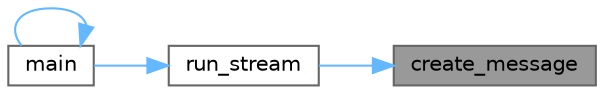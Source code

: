 digraph "create_message"
{
 // LATEX_PDF_SIZE
  bgcolor="transparent";
  edge [fontname=Helvetica,fontsize=10,labelfontname=Helvetica,labelfontsize=10];
  node [fontname=Helvetica,fontsize=10,shape=box,height=0.2,width=0.4];
  rankdir="RL";
  Node1 [id="Node000001",label="create_message",height=0.2,width=0.4,color="gray40", fillcolor="grey60", style="filled", fontcolor="black",tooltip=" "];
  Node1 -> Node2 [id="edge4_Node000001_Node000002",dir="back",color="steelblue1",style="solid",tooltip=" "];
  Node2 [id="Node000002",label="run_stream",height=0.2,width=0.4,color="grey40", fillcolor="white", style="filled",URL="$namespace_assistants.html#aeea45b7404805872ac9432e45c244420",tooltip=" "];
  Node2 -> Node3 [id="edge5_Node000002_Node000003",dir="back",color="steelblue1",style="solid",tooltip=" "];
  Node3 [id="Node000003",label="main",height=0.2,width=0.4,color="grey40", fillcolor="white", style="filled",URL="$namespace_assistants.html#a51af30a60f9f02777c6396b8247e356f",tooltip=" "];
  Node3 -> Node3 [id="edge6_Node000003_Node000003",dir="back",color="steelblue1",style="solid",tooltip=" "];
}
